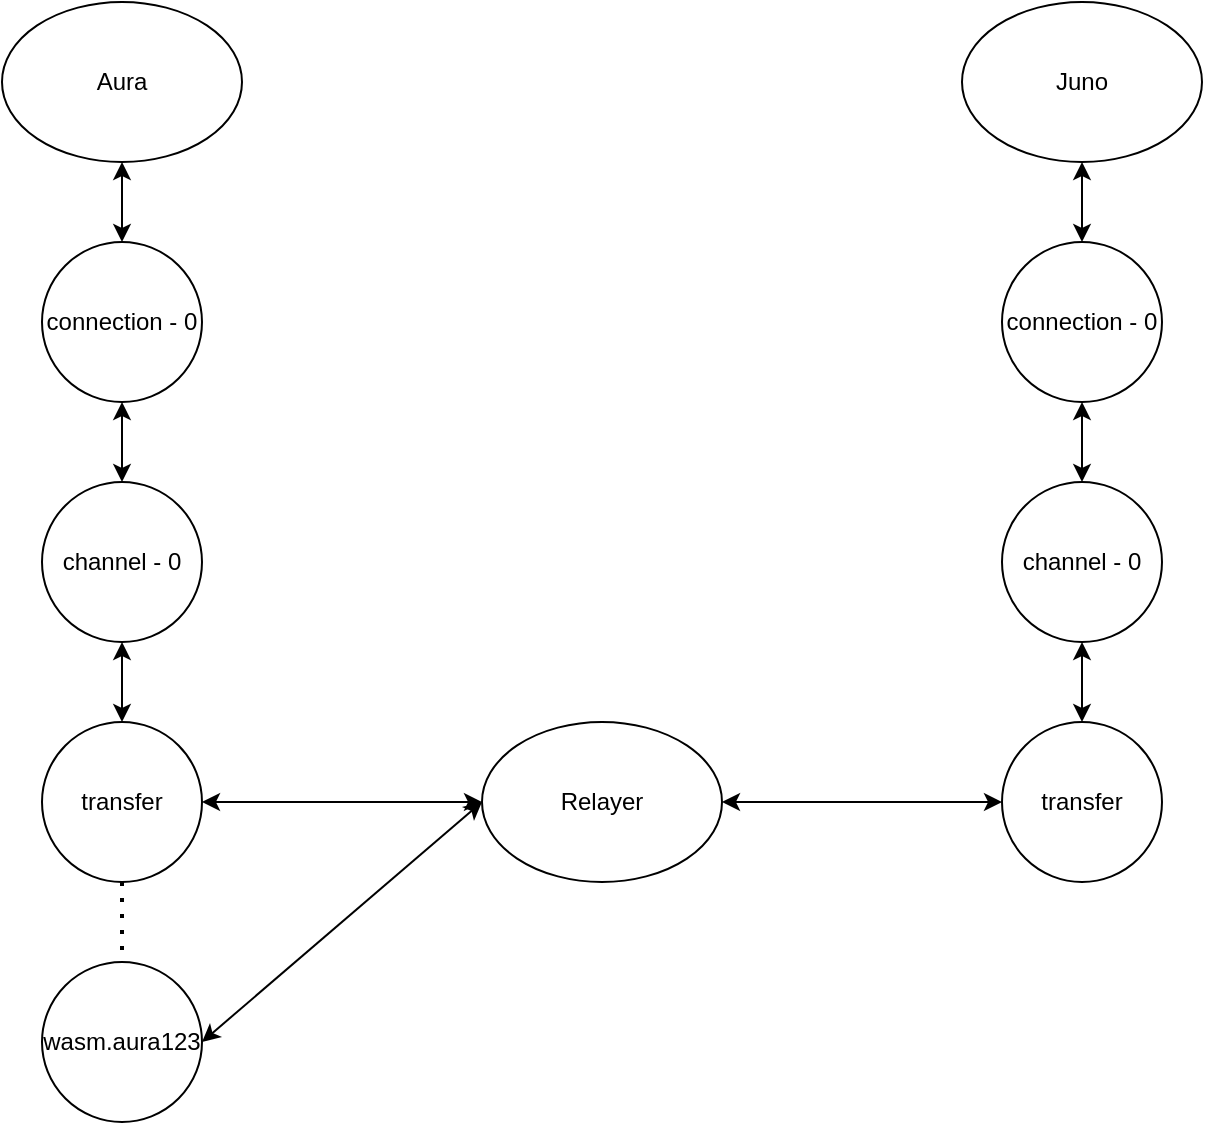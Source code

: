 <mxfile version="20.3.0" type="device"><diagram id="QYsXCjVovPVejUT2TnyI" name="Page-1"><mxGraphModel dx="1018" dy="660" grid="1" gridSize="10" guides="1" tooltips="1" connect="1" arrows="1" fold="1" page="1" pageScale="1" pageWidth="850" pageHeight="1100" math="0" shadow="0"><root><mxCell id="0"/><mxCell id="1" parent="0"/><mxCell id="RcbijZxN7WChsXsUbbRs-2" value="Aura" style="ellipse;whiteSpace=wrap;html=1;" vertex="1" parent="1"><mxGeometry x="120" y="160" width="120" height="80" as="geometry"/></mxCell><mxCell id="RcbijZxN7WChsXsUbbRs-3" value="Juno" style="ellipse;whiteSpace=wrap;html=1;" vertex="1" parent="1"><mxGeometry x="600" y="160" width="120" height="80" as="geometry"/></mxCell><mxCell id="RcbijZxN7WChsXsUbbRs-5" value="connection - 0" style="ellipse;whiteSpace=wrap;html=1;aspect=fixed;" vertex="1" parent="1"><mxGeometry x="140" y="280" width="80" height="80" as="geometry"/></mxCell><mxCell id="RcbijZxN7WChsXsUbbRs-6" value="connection - 0" style="ellipse;whiteSpace=wrap;html=1;aspect=fixed;" vertex="1" parent="1"><mxGeometry x="620" y="280" width="80" height="80" as="geometry"/></mxCell><mxCell id="RcbijZxN7WChsXsUbbRs-7" value="channel - 0" style="ellipse;whiteSpace=wrap;html=1;aspect=fixed;" vertex="1" parent="1"><mxGeometry x="140" y="400" width="80" height="80" as="geometry"/></mxCell><mxCell id="RcbijZxN7WChsXsUbbRs-8" value="channel - 0" style="ellipse;whiteSpace=wrap;html=1;aspect=fixed;" vertex="1" parent="1"><mxGeometry x="620" y="400" width="80" height="80" as="geometry"/></mxCell><mxCell id="RcbijZxN7WChsXsUbbRs-9" value="transfer" style="ellipse;whiteSpace=wrap;html=1;aspect=fixed;" vertex="1" parent="1"><mxGeometry x="140" y="520" width="80" height="80" as="geometry"/></mxCell><mxCell id="RcbijZxN7WChsXsUbbRs-10" value="transfer" style="ellipse;whiteSpace=wrap;html=1;aspect=fixed;" vertex="1" parent="1"><mxGeometry x="620" y="520" width="80" height="80" as="geometry"/></mxCell><mxCell id="RcbijZxN7WChsXsUbbRs-13" value="" style="endArrow=classic;startArrow=classic;html=1;rounded=0;exitX=0.5;exitY=0;exitDx=0;exitDy=0;entryX=0.5;entryY=1;entryDx=0;entryDy=0;" edge="1" parent="1" source="RcbijZxN7WChsXsUbbRs-9" target="RcbijZxN7WChsXsUbbRs-7"><mxGeometry width="50" height="50" relative="1" as="geometry"><mxPoint x="380" y="430" as="sourcePoint"/><mxPoint x="430" y="380" as="targetPoint"/></mxGeometry></mxCell><mxCell id="RcbijZxN7WChsXsUbbRs-14" value="" style="endArrow=classic;startArrow=classic;html=1;rounded=0;exitX=0.5;exitY=0;exitDx=0;exitDy=0;" edge="1" parent="1" source="RcbijZxN7WChsXsUbbRs-10" target="RcbijZxN7WChsXsUbbRs-8"><mxGeometry width="50" height="50" relative="1" as="geometry"><mxPoint x="360" y="440" as="sourcePoint"/><mxPoint x="410" y="390" as="targetPoint"/></mxGeometry></mxCell><mxCell id="RcbijZxN7WChsXsUbbRs-15" value="" style="endArrow=classic;startArrow=classic;html=1;rounded=0;exitX=0.5;exitY=0;exitDx=0;exitDy=0;entryX=0.5;entryY=1;entryDx=0;entryDy=0;" edge="1" parent="1" source="RcbijZxN7WChsXsUbbRs-7" target="RcbijZxN7WChsXsUbbRs-5"><mxGeometry width="50" height="50" relative="1" as="geometry"><mxPoint x="250" y="420" as="sourcePoint"/><mxPoint x="300" y="370" as="targetPoint"/></mxGeometry></mxCell><mxCell id="RcbijZxN7WChsXsUbbRs-16" value="" style="endArrow=classic;startArrow=classic;html=1;rounded=0;exitX=0.5;exitY=0;exitDx=0;exitDy=0;entryX=0.5;entryY=1;entryDx=0;entryDy=0;" edge="1" parent="1" source="RcbijZxN7WChsXsUbbRs-8" target="RcbijZxN7WChsXsUbbRs-6"><mxGeometry width="50" height="50" relative="1" as="geometry"><mxPoint x="380" y="420" as="sourcePoint"/><mxPoint x="430" y="370" as="targetPoint"/></mxGeometry></mxCell><mxCell id="RcbijZxN7WChsXsUbbRs-17" value="" style="endArrow=classic;startArrow=classic;html=1;rounded=0;exitX=0.5;exitY=0;exitDx=0;exitDy=0;entryX=0.5;entryY=1;entryDx=0;entryDy=0;" edge="1" parent="1" source="RcbijZxN7WChsXsUbbRs-5" target="RcbijZxN7WChsXsUbbRs-2"><mxGeometry width="50" height="50" relative="1" as="geometry"><mxPoint x="330" y="450" as="sourcePoint"/><mxPoint x="380" y="400" as="targetPoint"/></mxGeometry></mxCell><mxCell id="RcbijZxN7WChsXsUbbRs-18" value="" style="endArrow=classic;startArrow=classic;html=1;rounded=0;exitX=0.5;exitY=0;exitDx=0;exitDy=0;entryX=0.5;entryY=1;entryDx=0;entryDy=0;" edge="1" parent="1" source="RcbijZxN7WChsXsUbbRs-6" target="RcbijZxN7WChsXsUbbRs-3"><mxGeometry width="50" height="50" relative="1" as="geometry"><mxPoint x="390" y="440" as="sourcePoint"/><mxPoint x="440" y="390" as="targetPoint"/></mxGeometry></mxCell><mxCell id="RcbijZxN7WChsXsUbbRs-20" value="wasm.aura123" style="ellipse;whiteSpace=wrap;html=1;aspect=fixed;" vertex="1" parent="1"><mxGeometry x="140" y="640" width="80" height="80" as="geometry"/></mxCell><mxCell id="RcbijZxN7WChsXsUbbRs-21" value="" style="endArrow=none;dashed=1;html=1;dashPattern=1 3;strokeWidth=2;rounded=0;exitX=0.5;exitY=1;exitDx=0;exitDy=0;entryX=0.5;entryY=0;entryDx=0;entryDy=0;" edge="1" parent="1" source="RcbijZxN7WChsXsUbbRs-9" target="RcbijZxN7WChsXsUbbRs-20"><mxGeometry width="50" height="50" relative="1" as="geometry"><mxPoint x="430" y="740" as="sourcePoint"/><mxPoint x="480" y="690" as="targetPoint"/></mxGeometry></mxCell><mxCell id="RcbijZxN7WChsXsUbbRs-23" value="Relayer" style="ellipse;whiteSpace=wrap;html=1;" vertex="1" parent="1"><mxGeometry x="360" y="520" width="120" height="80" as="geometry"/></mxCell><mxCell id="RcbijZxN7WChsXsUbbRs-24" value="" style="endArrow=classic;startArrow=classic;html=1;rounded=0;exitX=1;exitY=0.5;exitDx=0;exitDy=0;entryX=0;entryY=0.5;entryDx=0;entryDy=0;" edge="1" parent="1" source="RcbijZxN7WChsXsUbbRs-9" target="RcbijZxN7WChsXsUbbRs-23"><mxGeometry width="50" height="50" relative="1" as="geometry"><mxPoint x="310" y="530" as="sourcePoint"/><mxPoint x="360" y="480" as="targetPoint"/></mxGeometry></mxCell><mxCell id="RcbijZxN7WChsXsUbbRs-25" value="" style="endArrow=classic;startArrow=classic;html=1;rounded=0;exitX=1;exitY=0.5;exitDx=0;exitDy=0;entryX=0;entryY=0.5;entryDx=0;entryDy=0;" edge="1" parent="1" source="RcbijZxN7WChsXsUbbRs-23" target="RcbijZxN7WChsXsUbbRs-10"><mxGeometry width="50" height="50" relative="1" as="geometry"><mxPoint x="480" y="599" as="sourcePoint"/><mxPoint x="620" y="599" as="targetPoint"/></mxGeometry></mxCell><mxCell id="RcbijZxN7WChsXsUbbRs-26" value="" style="endArrow=classic;startArrow=classic;html=1;rounded=0;exitX=1;exitY=0.5;exitDx=0;exitDy=0;entryX=0;entryY=0.5;entryDx=0;entryDy=0;" edge="1" parent="1" source="RcbijZxN7WChsXsUbbRs-20" target="RcbijZxN7WChsXsUbbRs-23"><mxGeometry width="50" height="50" relative="1" as="geometry"><mxPoint x="360" y="700" as="sourcePoint"/><mxPoint x="410" y="650" as="targetPoint"/></mxGeometry></mxCell></root></mxGraphModel></diagram></mxfile>